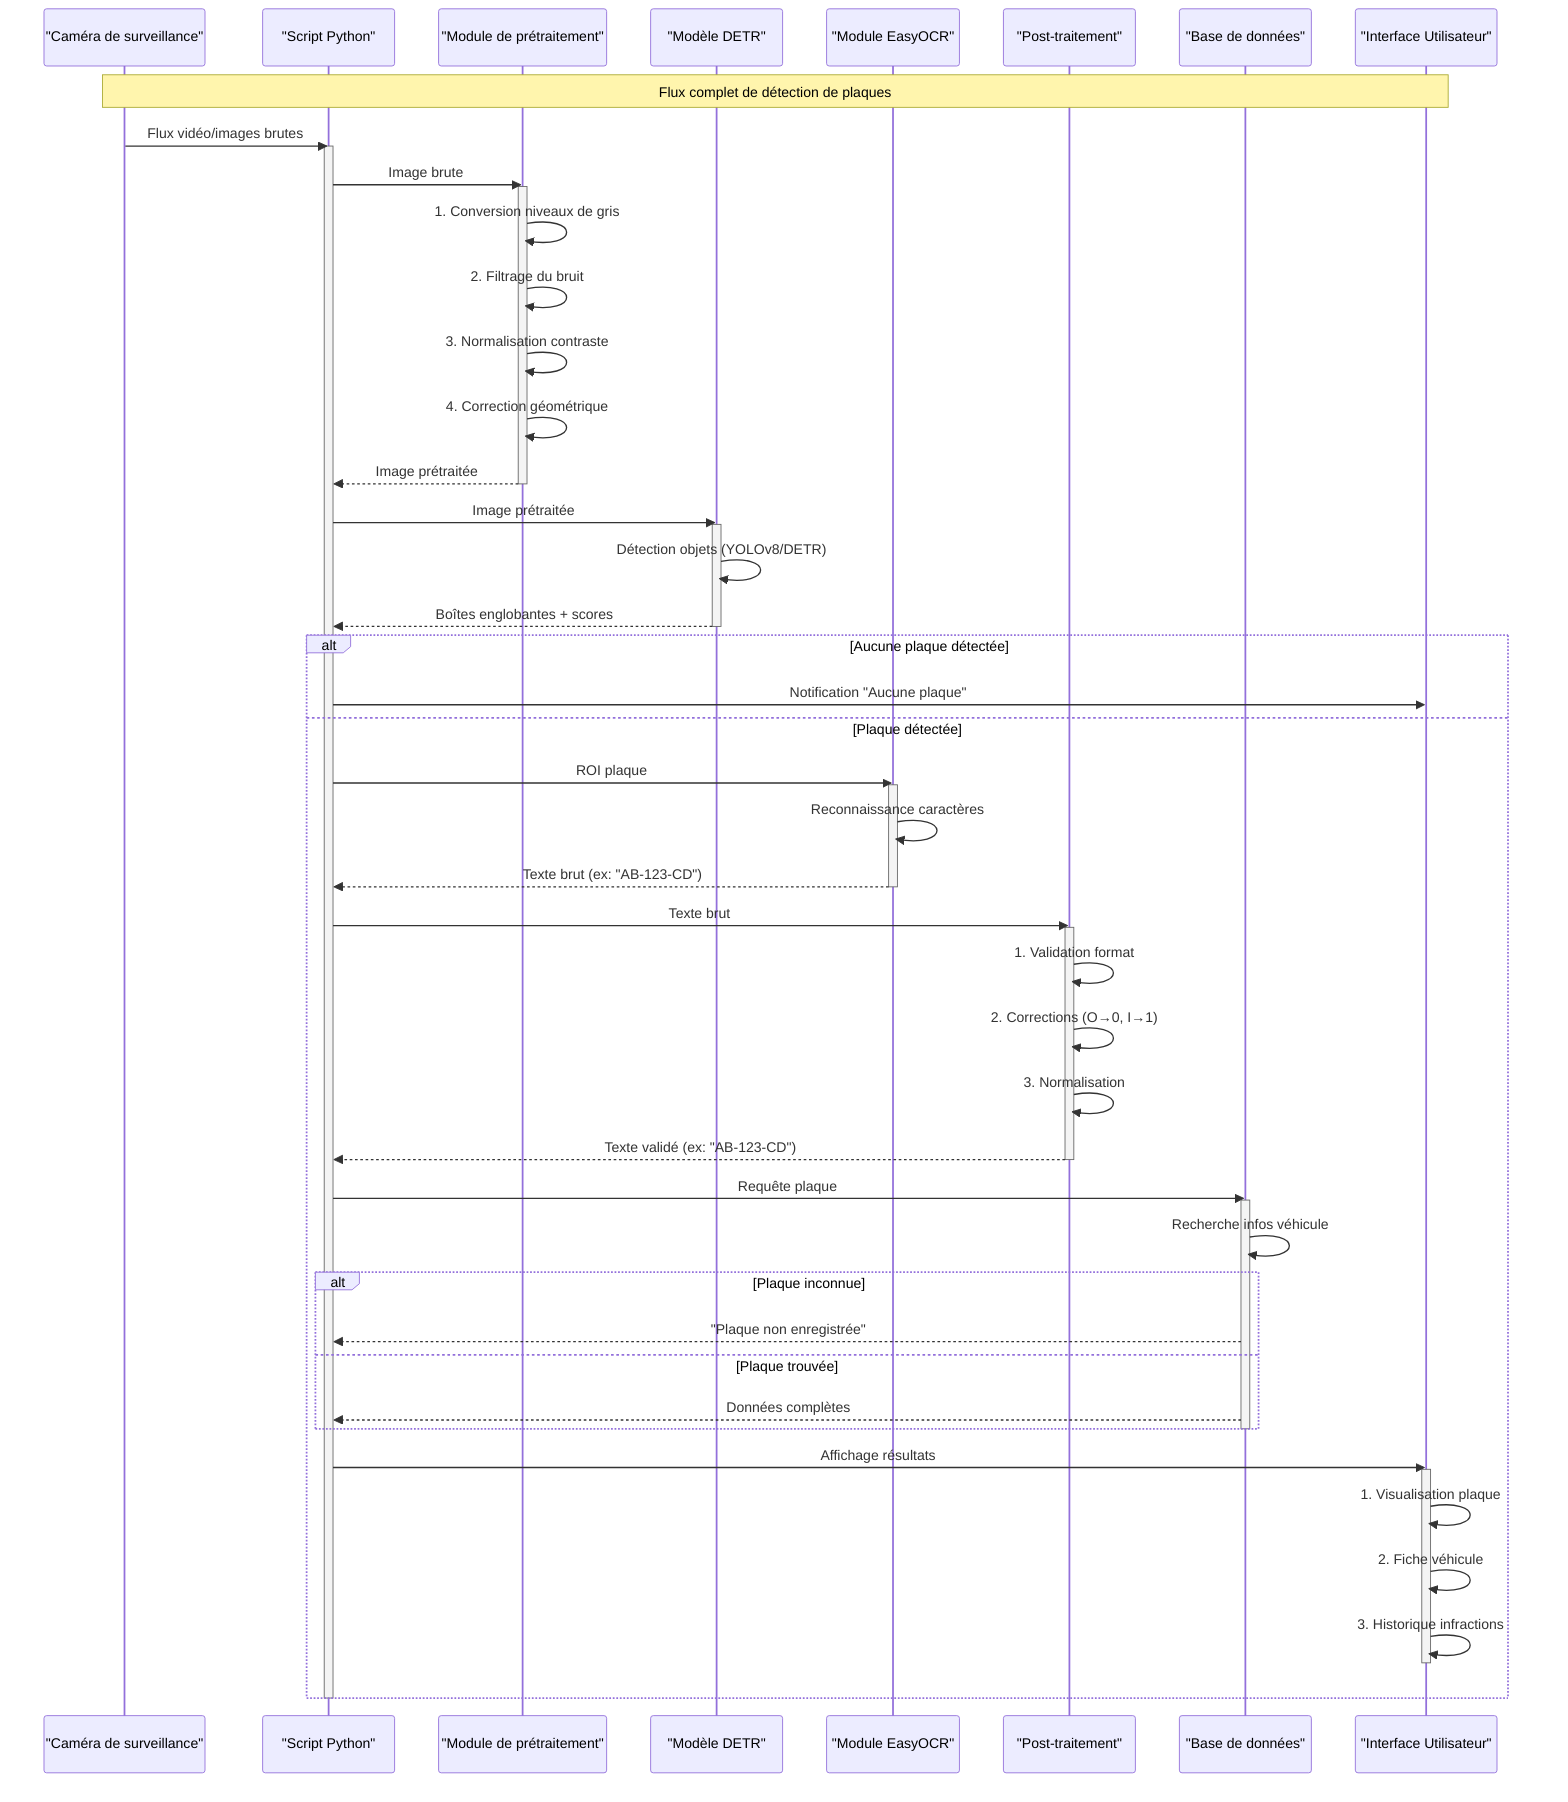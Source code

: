 sequenceDiagram
    participant Caméra as "Caméra de surveillance"
    participant ScriptPython as "Script Python"
    participant Pretraitement as "Module de prétraitement"
    participant DETR as "Modèle DETR"
    participant EasyOCR as "Module EasyOCR"
    participant PostTraitement as "Post-traitement"
    participant BaseDonnees as "Base de données"
    participant Interface as "Interface Utilisateur"

    Note over Caméra,Interface: Flux complet de détection de plaques
    Caméra ->> ScriptPython: Flux vidéo/images brutes
    activate ScriptPython
    
    ScriptPython ->> Pretraitement: Image brute
    activate Pretraitement
    Pretraitement ->> Pretraitement: 1. Conversion niveaux de gris
    Pretraitement ->> Pretraitement: 2. Filtrage du bruit
    Pretraitement ->> Pretraitement: 3. Normalisation contraste
    Pretraitement ->> Pretraitement: 4. Correction géométrique
    Pretraitement -->> ScriptPython: Image prétraitée
    deactivate Pretraitement
    
    ScriptPython ->> DETR: Image prétraitée
    activate DETR
    DETR ->> DETR: Détection objets (YOLOv8/DETR)
    DETR -->> ScriptPython: Boîtes englobantes + scores
    deactivate DETR
    
    alt Aucune plaque détectée
        ScriptPython ->> Interface: Notification "Aucune plaque"
    else Plaque détectée
        ScriptPython ->> EasyOCR: ROI plaque
        activate EasyOCR
        EasyOCR ->> EasyOCR: Reconnaissance caractères
        EasyOCR -->> ScriptPython: Texte brut (ex: "AB-123-CD")
        deactivate EasyOCR
        
        ScriptPython ->> PostTraitement: Texte brut
        activate PostTraitement
        PostTraitement ->> PostTraitement: 1. Validation format
        PostTraitement ->> PostTraitement: 2. Corrections (O→0, I→1)
        PostTraitement ->> PostTraitement: 3. Normalisation
        PostTraitement -->> ScriptPython: Texte validé (ex: "AB-123-CD")
        deactivate PostTraitement
        
        ScriptPython ->> BaseDonnees: Requête plaque
        activate BaseDonnees
        BaseDonnees ->> BaseDonnees: Recherche infos véhicule
        alt Plaque inconnue
            BaseDonnees -->> ScriptPython: "Plaque non enregistrée"
        else Plaque trouvée
            BaseDonnees -->> ScriptPython: Données complètes
        end
        deactivate BaseDonnees
        
        ScriptPython ->> Interface: Affichage résultats
        activate Interface
        Interface ->> Interface: 1. Visualisation plaque
        Interface ->> Interface: 2. Fiche véhicule
        Interface ->> Interface: 3. Historique infractions
        deactivate Interface
    end
    deactivate ScriptPython